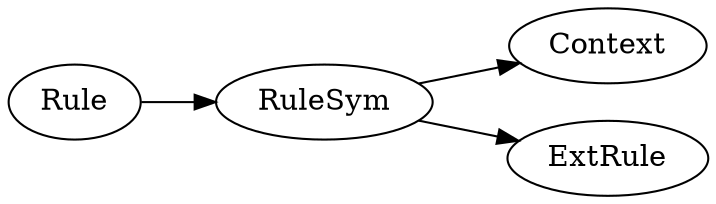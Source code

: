 digraph {
    rankdir=LR

    RuleSym[class="choice,disabled"]
    Rule[class="disabled"]

    Rule -> RuleSym -> {Context, ExtRule} [class="disabled"]
}
